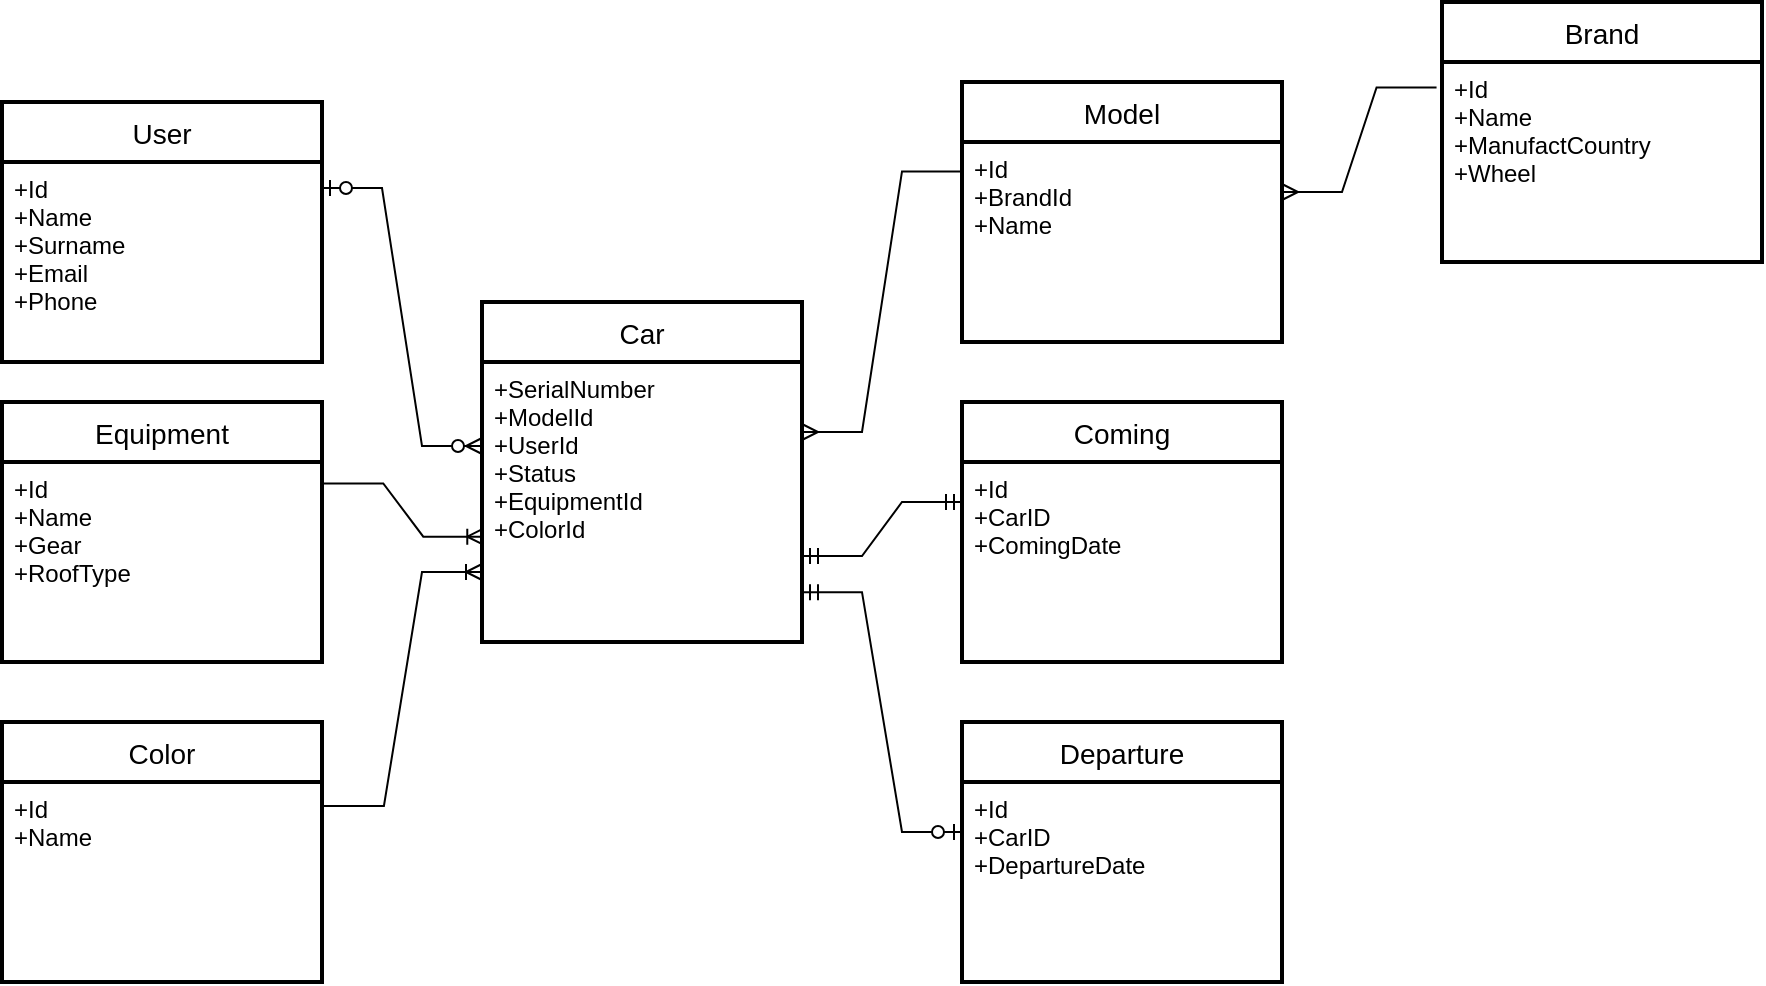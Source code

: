 <mxfile version="15.7.3" type="device" pages="3"><diagram id="YWKgG_WSulfAox0yziJz" name="Страница 1"><mxGraphModel dx="782" dy="539" grid="1" gridSize="10" guides="1" tooltips="1" connect="1" arrows="1" fold="1" page="1" pageScale="1" pageWidth="827" pageHeight="1169" math="0" shadow="0"><root><mxCell id="0"/><mxCell id="1" parent="0"/><mxCell id="0yDQ1u8VZET8Ku6q4lAC-1" value="Car" style="swimlane;childLayout=stackLayout;horizontal=1;startSize=30;horizontalStack=0;fontSize=14;fontStyle=0;strokeWidth=2;resizeParent=0;resizeLast=1;shadow=0;dashed=0;align=center;" parent="1" vertex="1"><mxGeometry x="280" y="340" width="160" height="170" as="geometry"><mxRectangle x="320" y="220" width="70" height="30" as="alternateBounds"/></mxGeometry></mxCell><mxCell id="0yDQ1u8VZET8Ku6q4lAC-2" value="+SerialNumber&#10;+ModelId&#10;+UserId&#10;+Status&#10;+EquipmentId&#10;+ColorId" style="align=left;strokeColor=none;fillColor=none;spacingLeft=4;fontSize=12;verticalAlign=top;resizable=0;rotatable=0;part=1;" parent="0yDQ1u8VZET8Ku6q4lAC-1" vertex="1"><mxGeometry y="30" width="160" height="140" as="geometry"/></mxCell><mxCell id="0yDQ1u8VZET8Ku6q4lAC-3" value="User" style="swimlane;childLayout=stackLayout;horizontal=1;startSize=30;horizontalStack=0;fontSize=14;fontStyle=0;strokeWidth=2;resizeParent=0;resizeLast=1;shadow=0;dashed=0;align=center;" parent="1" vertex="1"><mxGeometry x="40" y="240" width="160" height="130" as="geometry"><mxRectangle x="320" y="220" width="70" height="30" as="alternateBounds"/></mxGeometry></mxCell><mxCell id="0yDQ1u8VZET8Ku6q4lAC-4" value="+Id&#10;+Name&#10;+Surname&#10;+Email&#10;+Phone" style="align=left;strokeColor=none;fillColor=none;spacingLeft=4;fontSize=12;verticalAlign=top;resizable=0;rotatable=0;part=1;" parent="0yDQ1u8VZET8Ku6q4lAC-3" vertex="1"><mxGeometry y="30" width="160" height="100" as="geometry"/></mxCell><mxCell id="0yDQ1u8VZET8Ku6q4lAC-5" value="Model" style="swimlane;childLayout=stackLayout;horizontal=1;startSize=30;horizontalStack=0;fontSize=14;fontStyle=0;strokeWidth=2;resizeParent=0;resizeLast=1;shadow=0;dashed=0;align=center;" parent="1" vertex="1"><mxGeometry x="520" y="230" width="160" height="130" as="geometry"><mxRectangle x="320" y="220" width="70" height="30" as="alternateBounds"/></mxGeometry></mxCell><mxCell id="0yDQ1u8VZET8Ku6q4lAC-6" value="+Id&#10;+BrandId&#10;+Name" style="align=left;strokeColor=none;fillColor=none;spacingLeft=4;fontSize=12;verticalAlign=top;resizable=0;rotatable=0;part=1;" parent="0yDQ1u8VZET8Ku6q4lAC-5" vertex="1"><mxGeometry y="30" width="160" height="100" as="geometry"/></mxCell><mxCell id="0yDQ1u8VZET8Ku6q4lAC-7" value="Brand" style="swimlane;childLayout=stackLayout;horizontal=1;startSize=30;horizontalStack=0;fontSize=14;fontStyle=0;strokeWidth=2;resizeParent=0;resizeLast=1;shadow=0;dashed=0;align=center;" parent="1" vertex="1"><mxGeometry x="760" y="190" width="160" height="130" as="geometry"><mxRectangle x="320" y="220" width="70" height="30" as="alternateBounds"/></mxGeometry></mxCell><mxCell id="0yDQ1u8VZET8Ku6q4lAC-8" value="+Id&#10;+Name&#10;+ManufactCountry&#10;+Wheel" style="align=left;strokeColor=none;fillColor=none;spacingLeft=4;fontSize=12;verticalAlign=top;resizable=0;rotatable=0;part=1;" parent="0yDQ1u8VZET8Ku6q4lAC-7" vertex="1"><mxGeometry y="30" width="160" height="100" as="geometry"/></mxCell><mxCell id="0yDQ1u8VZET8Ku6q4lAC-9" value="Equipment" style="swimlane;childLayout=stackLayout;horizontal=1;startSize=30;horizontalStack=0;fontSize=14;fontStyle=0;strokeWidth=2;resizeParent=0;resizeLast=1;shadow=0;dashed=0;align=center;" parent="1" vertex="1"><mxGeometry x="40" y="390" width="160" height="130" as="geometry"><mxRectangle x="320" y="220" width="70" height="30" as="alternateBounds"/></mxGeometry></mxCell><mxCell id="0yDQ1u8VZET8Ku6q4lAC-10" value="+Id&#10;+Name&#10;+Gear&#10;+RoofType" style="align=left;strokeColor=none;fillColor=none;spacingLeft=4;fontSize=12;verticalAlign=top;resizable=0;rotatable=0;part=1;" parent="0yDQ1u8VZET8Ku6q4lAC-9" vertex="1"><mxGeometry y="30" width="160" height="100" as="geometry"/></mxCell><mxCell id="0yDQ1u8VZET8Ku6q4lAC-11" value="" style="edgeStyle=entityRelationEdgeStyle;fontSize=12;html=1;endArrow=ERoneToMany;rounded=0;exitX=1.004;exitY=0.107;exitDx=0;exitDy=0;entryX=0.004;entryY=0.624;entryDx=0;entryDy=0;exitPerimeter=0;entryPerimeter=0;" parent="1" source="0yDQ1u8VZET8Ku6q4lAC-10" target="0yDQ1u8VZET8Ku6q4lAC-2" edge="1"><mxGeometry width="100" height="100" relative="1" as="geometry"><mxPoint x="210" y="145" as="sourcePoint"/><mxPoint x="330" y="375" as="targetPoint"/></mxGeometry></mxCell><mxCell id="0yDQ1u8VZET8Ku6q4lAC-12" value="Color" style="swimlane;childLayout=stackLayout;horizontal=1;startSize=30;horizontalStack=0;fontSize=14;fontStyle=0;strokeWidth=2;resizeParent=0;resizeLast=1;shadow=0;dashed=0;align=center;" parent="1" vertex="1"><mxGeometry x="40" y="550" width="160" height="130" as="geometry"><mxRectangle x="320" y="220" width="70" height="30" as="alternateBounds"/></mxGeometry></mxCell><mxCell id="0yDQ1u8VZET8Ku6q4lAC-13" value="+Id&#10;+Name" style="align=left;strokeColor=none;fillColor=none;spacingLeft=4;fontSize=12;verticalAlign=top;resizable=0;rotatable=0;part=1;" parent="0yDQ1u8VZET8Ku6q4lAC-12" vertex="1"><mxGeometry y="30" width="160" height="100" as="geometry"/></mxCell><mxCell id="0yDQ1u8VZET8Ku6q4lAC-14" value="" style="edgeStyle=entityRelationEdgeStyle;fontSize=12;html=1;endArrow=ERoneToMany;rounded=0;exitX=1.006;exitY=0.12;exitDx=0;exitDy=0;entryX=0;entryY=0.75;entryDx=0;entryDy=0;exitPerimeter=0;" parent="1" source="0yDQ1u8VZET8Ku6q4lAC-13" target="0yDQ1u8VZET8Ku6q4lAC-2" edge="1"><mxGeometry width="100" height="100" relative="1" as="geometry"><mxPoint x="209.68" y="447.3" as="sourcePoint"/><mxPoint x="329.68" y="417.3" as="targetPoint"/></mxGeometry></mxCell><mxCell id="0yDQ1u8VZET8Ku6q4lAC-15" value="" style="edgeStyle=entityRelationEdgeStyle;fontSize=12;html=1;endArrow=ERmany;rounded=0;exitX=0;exitY=0.147;exitDx=0;exitDy=0;exitPerimeter=0;entryX=1;entryY=0.25;entryDx=0;entryDy=0;" parent="1" source="0yDQ1u8VZET8Ku6q4lAC-6" target="0yDQ1u8VZET8Ku6q4lAC-2" edge="1"><mxGeometry width="100" height="100" relative="1" as="geometry"><mxPoint x="450" y="370" as="sourcePoint"/><mxPoint x="550" y="270" as="targetPoint"/></mxGeometry></mxCell><mxCell id="0yDQ1u8VZET8Ku6q4lAC-16" value="" style="edgeStyle=entityRelationEdgeStyle;fontSize=12;html=1;endArrow=ERzeroToMany;startArrow=ERzeroToOne;rounded=0;" parent="1" edge="1"><mxGeometry width="100" height="100" relative="1" as="geometry"><mxPoint x="200" y="283" as="sourcePoint"/><mxPoint x="280" y="412" as="targetPoint"/></mxGeometry></mxCell><mxCell id="0yDQ1u8VZET8Ku6q4lAC-17" value="" style="edgeStyle=entityRelationEdgeStyle;fontSize=12;html=1;endArrow=ERmany;rounded=0;entryX=1;entryY=0.25;entryDx=0;entryDy=0;exitX=-0.017;exitY=0.127;exitDx=0;exitDy=0;exitPerimeter=0;" parent="1" source="0yDQ1u8VZET8Ku6q4lAC-8" target="0yDQ1u8VZET8Ku6q4lAC-6" edge="1"><mxGeometry width="100" height="100" relative="1" as="geometry"><mxPoint x="480" y="470" as="sourcePoint"/><mxPoint x="580" y="370" as="targetPoint"/></mxGeometry></mxCell><mxCell id="0yDQ1u8VZET8Ku6q4lAC-18" value="Coming" style="swimlane;childLayout=stackLayout;horizontal=1;startSize=30;horizontalStack=0;fontSize=14;fontStyle=0;strokeWidth=2;resizeParent=0;resizeLast=1;shadow=0;dashed=0;align=center;" parent="1" vertex="1"><mxGeometry x="520" y="390" width="160" height="130" as="geometry"><mxRectangle x="320" y="220" width="70" height="30" as="alternateBounds"/></mxGeometry></mxCell><mxCell id="0yDQ1u8VZET8Ku6q4lAC-19" value="+Id&#10;+CarID&#10;+ComingDate" style="align=left;strokeColor=none;fillColor=none;spacingLeft=4;fontSize=12;verticalAlign=top;resizable=0;rotatable=0;part=1;" parent="0yDQ1u8VZET8Ku6q4lAC-18" vertex="1"><mxGeometry y="30" width="160" height="100" as="geometry"/></mxCell><mxCell id="0yDQ1u8VZET8Ku6q4lAC-20" value="Departure" style="swimlane;childLayout=stackLayout;horizontal=1;startSize=30;horizontalStack=0;fontSize=14;fontStyle=0;strokeWidth=2;resizeParent=0;resizeLast=1;shadow=0;dashed=0;align=center;" parent="1" vertex="1"><mxGeometry x="520" y="550" width="160" height="130" as="geometry"><mxRectangle x="320" y="220" width="70" height="30" as="alternateBounds"/></mxGeometry></mxCell><mxCell id="0yDQ1u8VZET8Ku6q4lAC-21" value="+Id&#10;+CarID&#10;+DepartureDate" style="align=left;strokeColor=none;fillColor=none;spacingLeft=4;fontSize=12;verticalAlign=top;resizable=0;rotatable=0;part=1;" parent="0yDQ1u8VZET8Ku6q4lAC-20" vertex="1"><mxGeometry y="30" width="160" height="100" as="geometry"/></mxCell><mxCell id="0yDQ1u8VZET8Ku6q4lAC-22" value="" style="edgeStyle=entityRelationEdgeStyle;fontSize=12;html=1;endArrow=ERmandOne;startArrow=ERmandOne;rounded=0;" parent="1" edge="1"><mxGeometry width="100" height="100" relative="1" as="geometry"><mxPoint x="440" y="467" as="sourcePoint"/><mxPoint x="520" y="440" as="targetPoint"/></mxGeometry></mxCell><mxCell id="0yDQ1u8VZET8Ku6q4lAC-23" value="" style="edgeStyle=entityRelationEdgeStyle;fontSize=12;html=1;endArrow=ERzeroToOne;startArrow=ERmandOne;rounded=0;exitX=1;exitY=0.822;exitDx=0;exitDy=0;exitPerimeter=0;entryX=0;entryY=0.25;entryDx=0;entryDy=0;" parent="1" source="0yDQ1u8VZET8Ku6q4lAC-2" target="0yDQ1u8VZET8Ku6q4lAC-21" edge="1"><mxGeometry width="100" height="100" relative="1" as="geometry"><mxPoint x="480" y="520" as="sourcePoint"/><mxPoint x="580" y="420" as="targetPoint"/></mxGeometry></mxCell></root></mxGraphModel></diagram><diagram id="2U2O3SZdrTTBc1C1Ku2I" name="Страница 2"><mxGraphModel dx="782" dy="539" grid="1" gridSize="10" guides="1" tooltips="1" connect="1" arrows="1" fold="1" page="1" pageScale="1" pageWidth="827" pageHeight="1169" math="0" shadow="0"><root><mxCell id="zMhGASo0eyIGt-AqRq2w-0"/><mxCell id="zMhGASo0eyIGt-AqRq2w-1" parent="zMhGASo0eyIGt-AqRq2w-0"/><mxCell id="QZ2UJhgjP6durrf7P7No-1" style="rounded=0;orthogonalLoop=1;jettySize=auto;html=1;entryX=0.013;entryY=0.373;entryDx=0;entryDy=0;entryPerimeter=0;fontColor=none;" edge="1" parent="zMhGASo0eyIGt-AqRq2w-1" source="AcXAhalTKIhHGn3KxQIS-0" target="UEy1KWsxkfohJrvBYBMe-1"><mxGeometry relative="1" as="geometry"/></mxCell><mxCell id="QZ2UJhgjP6durrf7P7No-2" style="edgeStyle=none;rounded=0;orthogonalLoop=1;jettySize=auto;html=1;entryX=0;entryY=0.5;entryDx=0;entryDy=0;fontColor=none;" edge="1" parent="zMhGASo0eyIGt-AqRq2w-1" source="AcXAhalTKIhHGn3KxQIS-0" target="AcXAhalTKIhHGn3KxQIS-28"><mxGeometry relative="1" as="geometry"/></mxCell><mxCell id="QZ2UJhgjP6durrf7P7No-3" style="edgeStyle=none;rounded=0;orthogonalLoop=1;jettySize=auto;html=1;entryX=0;entryY=0.5;entryDx=0;entryDy=0;fontColor=none;" edge="1" parent="zMhGASo0eyIGt-AqRq2w-1" source="AcXAhalTKIhHGn3KxQIS-0" target="UEy1KWsxkfohJrvBYBMe-2"><mxGeometry relative="1" as="geometry"/></mxCell><mxCell id="AcXAhalTKIhHGn3KxQIS-0" value="Actor" style="shape=umlActor;verticalLabelPosition=bottom;verticalAlign=top;html=1;outlineConnect=0;fontColor=none;noLabel=1;" parent="zMhGASo0eyIGt-AqRq2w-1" vertex="1"><mxGeometry x="80" y="100" width="30" height="60" as="geometry"/></mxCell><mxCell id="QZ2UJhgjP6durrf7P7No-4" style="edgeStyle=none;rounded=0;orthogonalLoop=1;jettySize=auto;html=1;entryX=0;entryY=0.5;entryDx=0;entryDy=0;fontColor=none;" edge="1" parent="zMhGASo0eyIGt-AqRq2w-1" source="AcXAhalTKIhHGn3KxQIS-24" target="UEy1KWsxkfohJrvBYBMe-3"><mxGeometry relative="1" as="geometry"/></mxCell><mxCell id="QZ2UJhgjP6durrf7P7No-5" style="edgeStyle=none;rounded=0;orthogonalLoop=1;jettySize=auto;html=1;entryX=0;entryY=0.5;entryDx=0;entryDy=0;fontColor=none;" edge="1" parent="zMhGASo0eyIGt-AqRq2w-1" source="AcXAhalTKIhHGn3KxQIS-24" target="UEy1KWsxkfohJrvBYBMe-4"><mxGeometry relative="1" as="geometry"/></mxCell><mxCell id="AcXAhalTKIhHGn3KxQIS-24" value="Actor" style="shape=umlActor;verticalLabelPosition=bottom;verticalAlign=top;html=1;outlineConnect=0;fontColor=none;noLabel=1;" parent="zMhGASo0eyIGt-AqRq2w-1" vertex="1"><mxGeometry x="80" y="300" width="30" height="60" as="geometry"/></mxCell><mxCell id="QZ2UJhgjP6durrf7P7No-6" style="edgeStyle=none;rounded=0;orthogonalLoop=1;jettySize=auto;html=1;entryX=0;entryY=0.5;entryDx=0;entryDy=0;fontColor=none;" edge="1" parent="zMhGASo0eyIGt-AqRq2w-1" source="AcXAhalTKIhHGn3KxQIS-25" target="UEy1KWsxkfohJrvBYBMe-8"><mxGeometry relative="1" as="geometry"/></mxCell><mxCell id="QZ2UJhgjP6durrf7P7No-7" style="edgeStyle=none;rounded=0;orthogonalLoop=1;jettySize=auto;html=1;entryX=0;entryY=0.5;entryDx=0;entryDy=0;fontColor=none;" edge="1" parent="zMhGASo0eyIGt-AqRq2w-1" source="AcXAhalTKIhHGn3KxQIS-25" target="UEy1KWsxkfohJrvBYBMe-9"><mxGeometry relative="1" as="geometry"/></mxCell><mxCell id="QZ2UJhgjP6durrf7P7No-8" style="edgeStyle=none;rounded=0;orthogonalLoop=1;jettySize=auto;html=1;entryX=0;entryY=0.5;entryDx=0;entryDy=0;fontColor=none;" edge="1" parent="zMhGASo0eyIGt-AqRq2w-1" source="AcXAhalTKIhHGn3KxQIS-25" target="UEy1KWsxkfohJrvBYBMe-10"><mxGeometry relative="1" as="geometry"/></mxCell><mxCell id="AcXAhalTKIhHGn3KxQIS-25" value="Actor" style="shape=umlActor;verticalLabelPosition=bottom;verticalAlign=top;html=1;outlineConnect=0;fontColor=none;noLabel=1;" parent="zMhGASo0eyIGt-AqRq2w-1" vertex="1"><mxGeometry x="80" y="460" width="30" height="60" as="geometry"/></mxCell><mxCell id="AcXAhalTKIhHGn3KxQIS-28" value="Добавить сотрудника" style="ellipse;whiteSpace=wrap;html=1;align=center;" parent="zMhGASo0eyIGt-AqRq2w-1" vertex="1"><mxGeometry x="250" y="60" width="150" height="50" as="geometry"/></mxCell><mxCell id="UEy1KWsxkfohJrvBYBMe-1" value="Удалить сотрудника" style="ellipse;whiteSpace=wrap;html=1;align=center;" parent="zMhGASo0eyIGt-AqRq2w-1" vertex="1"><mxGeometry x="250" y="120" width="150" height="50" as="geometry"/></mxCell><mxCell id="UEy1KWsxkfohJrvBYBMe-2" value="Отредактировать существующие записи" style="ellipse;whiteSpace=wrap;html=1;align=center;" parent="zMhGASo0eyIGt-AqRq2w-1" vertex="1"><mxGeometry x="250" y="180" width="150" height="50" as="geometry"/></mxCell><mxCell id="UEy1KWsxkfohJrvBYBMe-3" value="Провести приход" style="ellipse;whiteSpace=wrap;html=1;align=center;" parent="zMhGASo0eyIGt-AqRq2w-1" vertex="1"><mxGeometry x="250" y="270" width="150" height="50" as="geometry"/></mxCell><mxCell id="UEy1KWsxkfohJrvBYBMe-4" value="Провести уход" style="ellipse;whiteSpace=wrap;html=1;align=center;" parent="zMhGASo0eyIGt-AqRq2w-1" vertex="1"><mxGeometry x="250" y="330" width="150" height="50" as="geometry"/></mxCell><mxCell id="UEy1KWsxkfohJrvBYBMe-5" value="Администратор" style="text;html=1;strokeColor=none;fillColor=none;align=center;verticalAlign=middle;whiteSpace=wrap;rounded=0;" parent="zMhGASo0eyIGt-AqRq2w-1" vertex="1"><mxGeometry x="65" y="160" width="60" height="30" as="geometry"/></mxCell><mxCell id="UEy1KWsxkfohJrvBYBMe-6" value="Пользователь (сотрудник)" style="text;html=1;strokeColor=none;fillColor=none;align=center;verticalAlign=middle;whiteSpace=wrap;rounded=0;" parent="zMhGASo0eyIGt-AqRq2w-1" vertex="1"><mxGeometry x="65" y="370" width="60" height="30" as="geometry"/></mxCell><mxCell id="UEy1KWsxkfohJrvBYBMe-7" value="Аналитик" style="text;html=1;strokeColor=none;fillColor=none;align=center;verticalAlign=middle;whiteSpace=wrap;rounded=0;" parent="zMhGASo0eyIGt-AqRq2w-1" vertex="1"><mxGeometry x="65" y="530" width="60" height="30" as="geometry"/></mxCell><mxCell id="UEy1KWsxkfohJrvBYBMe-8" value="Расчет кол-ва &lt;br&gt;доступных в автосалоне атвомобилей" style="ellipse;whiteSpace=wrap;html=1;align=center;" parent="zMhGASo0eyIGt-AqRq2w-1" vertex="1"><mxGeometry x="250" y="430" width="160" height="60" as="geometry"/></mxCell><mxCell id="UEy1KWsxkfohJrvBYBMe-9" value="Расчет &lt;br&gt;прихода автомобилей за определенный период" style="ellipse;whiteSpace=wrap;html=1;align=center;" parent="zMhGASo0eyIGt-AqRq2w-1" vertex="1"><mxGeometry x="250" y="500" width="160" height="60" as="geometry"/></mxCell><mxCell id="UEy1KWsxkfohJrvBYBMe-10" value="Расчет &lt;br&gt;ухода автомобилей за определенный период" style="ellipse;whiteSpace=wrap;html=1;align=center;" parent="zMhGASo0eyIGt-AqRq2w-1" vertex="1"><mxGeometry x="245" y="570" width="160" height="60" as="geometry"/></mxCell></root></mxGraphModel></diagram><diagram id="0Xg3Hu6DGVQvQ0aXj4Dc" name="Страница 3"><mxGraphModel dx="782" dy="539" grid="1" gridSize="10" guides="1" tooltips="1" connect="1" arrows="1" fold="1" page="1" pageScale="1" pageWidth="827" pageHeight="1169" math="0" shadow="0"><root><mxCell id="w1r_9vBxDhwDkuj_-hU8-0"/><mxCell id="w1r_9vBxDhwDkuj_-hU8-1" parent="w1r_9vBxDhwDkuj_-hU8-0"/><mxCell id="w1r_9vBxDhwDkuj_-hU8-2" style="rounded=0;orthogonalLoop=1;jettySize=auto;html=1;entryX=0.013;entryY=0.373;entryDx=0;entryDy=0;entryPerimeter=0;fontColor=none;" edge="1" parent="w1r_9vBxDhwDkuj_-hU8-1" source="w1r_9vBxDhwDkuj_-hU8-5" target="w1r_9vBxDhwDkuj_-hU8-14"><mxGeometry relative="1" as="geometry"/></mxCell><mxCell id="w1r_9vBxDhwDkuj_-hU8-3" style="edgeStyle=none;rounded=0;orthogonalLoop=1;jettySize=auto;html=1;entryX=0;entryY=0.5;entryDx=0;entryDy=0;fontColor=none;" edge="1" parent="w1r_9vBxDhwDkuj_-hU8-1" source="w1r_9vBxDhwDkuj_-hU8-5" target="w1r_9vBxDhwDkuj_-hU8-13"><mxGeometry relative="1" as="geometry"/></mxCell><mxCell id="w1r_9vBxDhwDkuj_-hU8-4" style="edgeStyle=none;rounded=0;orthogonalLoop=1;jettySize=auto;html=1;entryX=0;entryY=0.5;entryDx=0;entryDy=0;fontColor=none;" edge="1" parent="w1r_9vBxDhwDkuj_-hU8-1" source="w1r_9vBxDhwDkuj_-hU8-5" target="w1r_9vBxDhwDkuj_-hU8-15"><mxGeometry relative="1" as="geometry"/></mxCell><mxCell id="w1r_9vBxDhwDkuj_-hU8-5" value="Actor" style="shape=umlActor;verticalLabelPosition=bottom;verticalAlign=top;html=1;outlineConnect=0;fontColor=none;noLabel=1;" vertex="1" parent="w1r_9vBxDhwDkuj_-hU8-1"><mxGeometry x="80" y="100" width="30" height="60" as="geometry"/></mxCell><mxCell id="w1r_9vBxDhwDkuj_-hU8-6" style="edgeStyle=none;rounded=0;orthogonalLoop=1;jettySize=auto;html=1;entryX=0;entryY=0.5;entryDx=0;entryDy=0;fontColor=none;" edge="1" parent="w1r_9vBxDhwDkuj_-hU8-1" source="w1r_9vBxDhwDkuj_-hU8-8" target="w1r_9vBxDhwDkuj_-hU8-16"><mxGeometry relative="1" as="geometry"/></mxCell><mxCell id="w1r_9vBxDhwDkuj_-hU8-7" style="edgeStyle=none;rounded=0;orthogonalLoop=1;jettySize=auto;html=1;entryX=0;entryY=0.5;entryDx=0;entryDy=0;fontColor=none;" edge="1" parent="w1r_9vBxDhwDkuj_-hU8-1" source="w1r_9vBxDhwDkuj_-hU8-8" target="w1r_9vBxDhwDkuj_-hU8-17"><mxGeometry relative="1" as="geometry"/></mxCell><mxCell id="w1r_9vBxDhwDkuj_-hU8-8" value="Actor" style="shape=umlActor;verticalLabelPosition=bottom;verticalAlign=top;html=1;outlineConnect=0;fontColor=none;noLabel=1;" vertex="1" parent="w1r_9vBxDhwDkuj_-hU8-1"><mxGeometry x="80" y="300" width="30" height="60" as="geometry"/></mxCell><mxCell id="w1r_9vBxDhwDkuj_-hU8-9" style="edgeStyle=none;rounded=0;orthogonalLoop=1;jettySize=auto;html=1;entryX=0;entryY=0.5;entryDx=0;entryDy=0;fontColor=none;" edge="1" parent="w1r_9vBxDhwDkuj_-hU8-1" source="w1r_9vBxDhwDkuj_-hU8-12" target="w1r_9vBxDhwDkuj_-hU8-21"><mxGeometry relative="1" as="geometry"/></mxCell><mxCell id="w1r_9vBxDhwDkuj_-hU8-10" style="edgeStyle=none;rounded=0;orthogonalLoop=1;jettySize=auto;html=1;entryX=0;entryY=0.5;entryDx=0;entryDy=0;fontColor=none;" edge="1" parent="w1r_9vBxDhwDkuj_-hU8-1" source="w1r_9vBxDhwDkuj_-hU8-12" target="w1r_9vBxDhwDkuj_-hU8-22"><mxGeometry relative="1" as="geometry"/></mxCell><mxCell id="w1r_9vBxDhwDkuj_-hU8-11" style="edgeStyle=none;rounded=0;orthogonalLoop=1;jettySize=auto;html=1;entryX=0;entryY=0.5;entryDx=0;entryDy=0;fontColor=none;" edge="1" parent="w1r_9vBxDhwDkuj_-hU8-1" source="w1r_9vBxDhwDkuj_-hU8-12" target="w1r_9vBxDhwDkuj_-hU8-23"><mxGeometry relative="1" as="geometry"/></mxCell><mxCell id="w1r_9vBxDhwDkuj_-hU8-12" value="Actor" style="shape=umlActor;verticalLabelPosition=bottom;verticalAlign=top;html=1;outlineConnect=0;fontColor=none;noLabel=1;" vertex="1" parent="w1r_9vBxDhwDkuj_-hU8-1"><mxGeometry x="80" y="460" width="30" height="60" as="geometry"/></mxCell><mxCell id="w1r_9vBxDhwDkuj_-hU8-13" value="Добавить сотрудника" style="ellipse;whiteSpace=wrap;html=1;align=center;" vertex="1" parent="w1r_9vBxDhwDkuj_-hU8-1"><mxGeometry x="250" y="60" width="150" height="50" as="geometry"/></mxCell><mxCell id="w1r_9vBxDhwDkuj_-hU8-14" value="Удалить сотрудника" style="ellipse;whiteSpace=wrap;html=1;align=center;" vertex="1" parent="w1r_9vBxDhwDkuj_-hU8-1"><mxGeometry x="250" y="120" width="150" height="50" as="geometry"/></mxCell><mxCell id="w1r_9vBxDhwDkuj_-hU8-15" value="Отредактировать существующие записи" style="ellipse;whiteSpace=wrap;html=1;align=center;" vertex="1" parent="w1r_9vBxDhwDkuj_-hU8-1"><mxGeometry x="250" y="180" width="150" height="50" as="geometry"/></mxCell><mxCell id="w1r_9vBxDhwDkuj_-hU8-16" value="Провести приход" style="ellipse;whiteSpace=wrap;html=1;align=center;" vertex="1" parent="w1r_9vBxDhwDkuj_-hU8-1"><mxGeometry x="250" y="270" width="150" height="50" as="geometry"/></mxCell><mxCell id="w1r_9vBxDhwDkuj_-hU8-17" value="Провести уход" style="ellipse;whiteSpace=wrap;html=1;align=center;" vertex="1" parent="w1r_9vBxDhwDkuj_-hU8-1"><mxGeometry x="250" y="330" width="150" height="50" as="geometry"/></mxCell><mxCell id="w1r_9vBxDhwDkuj_-hU8-18" value="Администратор" style="text;html=1;strokeColor=none;fillColor=none;align=center;verticalAlign=middle;whiteSpace=wrap;rounded=0;" vertex="1" parent="w1r_9vBxDhwDkuj_-hU8-1"><mxGeometry x="65" y="160" width="60" height="30" as="geometry"/></mxCell><mxCell id="w1r_9vBxDhwDkuj_-hU8-19" value="Пользователь (сотрудник)" style="text;html=1;strokeColor=none;fillColor=none;align=center;verticalAlign=middle;whiteSpace=wrap;rounded=0;" vertex="1" parent="w1r_9vBxDhwDkuj_-hU8-1"><mxGeometry x="65" y="370" width="60" height="30" as="geometry"/></mxCell><mxCell id="w1r_9vBxDhwDkuj_-hU8-20" value="Аналитик" style="text;html=1;strokeColor=none;fillColor=none;align=center;verticalAlign=middle;whiteSpace=wrap;rounded=0;" vertex="1" parent="w1r_9vBxDhwDkuj_-hU8-1"><mxGeometry x="65" y="530" width="60" height="30" as="geometry"/></mxCell><mxCell id="w1r_9vBxDhwDkuj_-hU8-21" value="Расчет кол-ва &lt;br&gt;доступных в автосалоне атвомобилей" style="ellipse;whiteSpace=wrap;html=1;align=center;" vertex="1" parent="w1r_9vBxDhwDkuj_-hU8-1"><mxGeometry x="250" y="430" width="160" height="60" as="geometry"/></mxCell><mxCell id="w1r_9vBxDhwDkuj_-hU8-22" value="Расчет &lt;br&gt;прихода автомобилей за определенный период" style="ellipse;whiteSpace=wrap;html=1;align=center;" vertex="1" parent="w1r_9vBxDhwDkuj_-hU8-1"><mxGeometry x="250" y="500" width="160" height="60" as="geometry"/></mxCell><mxCell id="w1r_9vBxDhwDkuj_-hU8-23" value="Расчет &lt;br&gt;ухода автомобилей за определенный период" style="ellipse;whiteSpace=wrap;html=1;align=center;" vertex="1" parent="w1r_9vBxDhwDkuj_-hU8-1"><mxGeometry x="245" y="570" width="160" height="60" as="geometry"/></mxCell><mxCell id="w1r_9vBxDhwDkuj_-hU8-24" value="Расчет &lt;br&gt;прихода автомобилей за определенный период&lt;br&gt;для определенного сотрудника" style="ellipse;whiteSpace=wrap;html=1;align=center;" vertex="1" parent="w1r_9vBxDhwDkuj_-hU8-1"><mxGeometry x="450" y="500" width="160" height="70" as="geometry"/></mxCell><mxCell id="w1r_9vBxDhwDkuj_-hU8-25" value="Расчет &lt;br&gt;ухода автомобилей за определенный период&lt;br&gt;для определенного сотрудника" style="ellipse;whiteSpace=wrap;html=1;align=center;" vertex="1" parent="w1r_9vBxDhwDkuj_-hU8-1"><mxGeometry x="450" y="585" width="160" height="70" as="geometry"/></mxCell></root></mxGraphModel></diagram></mxfile>